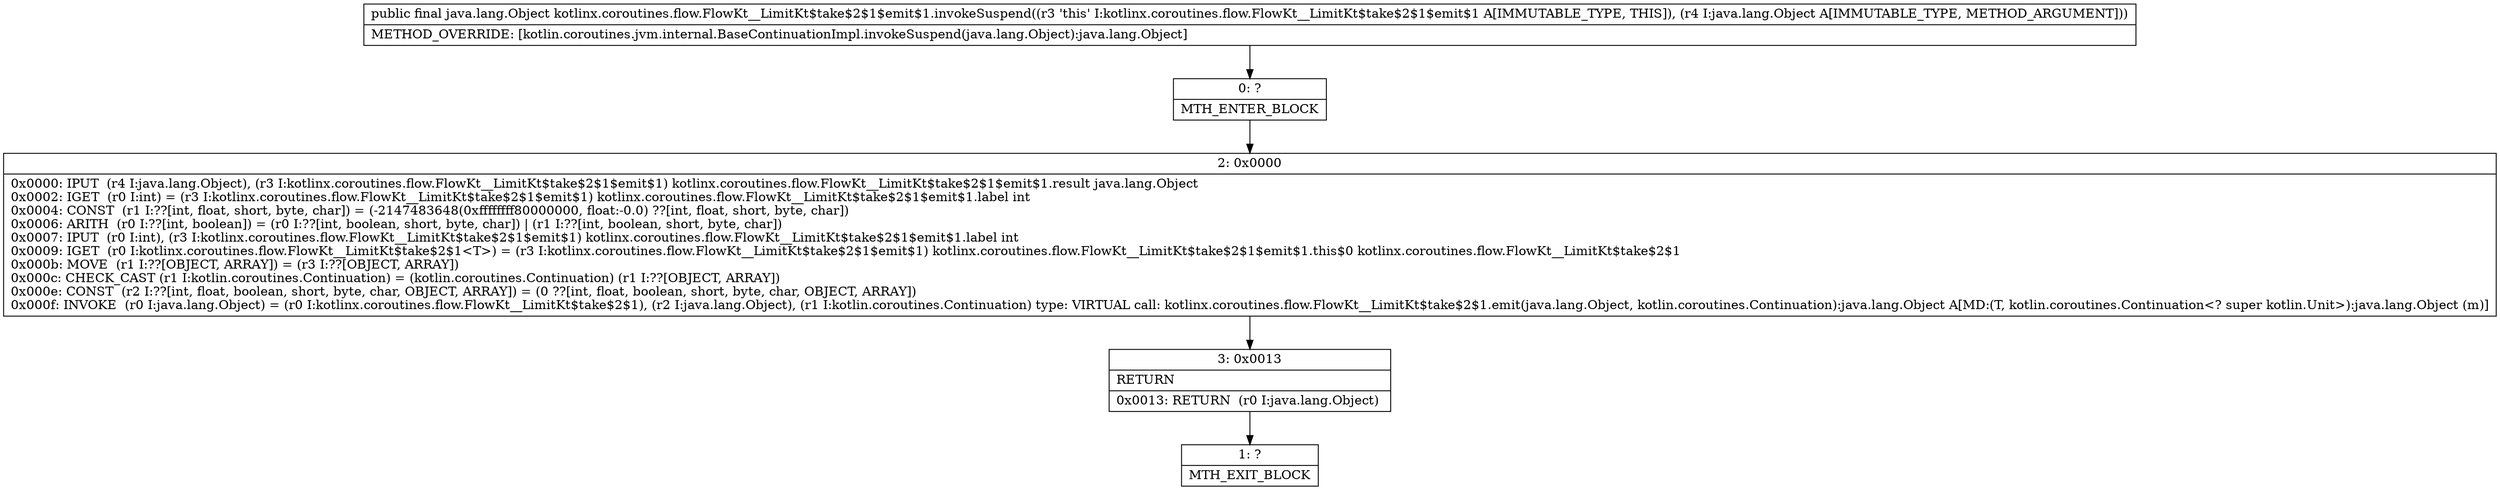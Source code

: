 digraph "CFG forkotlinx.coroutines.flow.FlowKt__LimitKt$take$2$1$emit$1.invokeSuspend(Ljava\/lang\/Object;)Ljava\/lang\/Object;" {
Node_0 [shape=record,label="{0\:\ ?|MTH_ENTER_BLOCK\l}"];
Node_2 [shape=record,label="{2\:\ 0x0000|0x0000: IPUT  (r4 I:java.lang.Object), (r3 I:kotlinx.coroutines.flow.FlowKt__LimitKt$take$2$1$emit$1) kotlinx.coroutines.flow.FlowKt__LimitKt$take$2$1$emit$1.result java.lang.Object \l0x0002: IGET  (r0 I:int) = (r3 I:kotlinx.coroutines.flow.FlowKt__LimitKt$take$2$1$emit$1) kotlinx.coroutines.flow.FlowKt__LimitKt$take$2$1$emit$1.label int \l0x0004: CONST  (r1 I:??[int, float, short, byte, char]) = (\-2147483648(0xffffffff80000000, float:\-0.0) ??[int, float, short, byte, char]) \l0x0006: ARITH  (r0 I:??[int, boolean]) = (r0 I:??[int, boolean, short, byte, char]) \| (r1 I:??[int, boolean, short, byte, char]) \l0x0007: IPUT  (r0 I:int), (r3 I:kotlinx.coroutines.flow.FlowKt__LimitKt$take$2$1$emit$1) kotlinx.coroutines.flow.FlowKt__LimitKt$take$2$1$emit$1.label int \l0x0009: IGET  (r0 I:kotlinx.coroutines.flow.FlowKt__LimitKt$take$2$1\<T\>) = (r3 I:kotlinx.coroutines.flow.FlowKt__LimitKt$take$2$1$emit$1) kotlinx.coroutines.flow.FlowKt__LimitKt$take$2$1$emit$1.this$0 kotlinx.coroutines.flow.FlowKt__LimitKt$take$2$1 \l0x000b: MOVE  (r1 I:??[OBJECT, ARRAY]) = (r3 I:??[OBJECT, ARRAY]) \l0x000c: CHECK_CAST (r1 I:kotlin.coroutines.Continuation) = (kotlin.coroutines.Continuation) (r1 I:??[OBJECT, ARRAY]) \l0x000e: CONST  (r2 I:??[int, float, boolean, short, byte, char, OBJECT, ARRAY]) = (0 ??[int, float, boolean, short, byte, char, OBJECT, ARRAY]) \l0x000f: INVOKE  (r0 I:java.lang.Object) = (r0 I:kotlinx.coroutines.flow.FlowKt__LimitKt$take$2$1), (r2 I:java.lang.Object), (r1 I:kotlin.coroutines.Continuation) type: VIRTUAL call: kotlinx.coroutines.flow.FlowKt__LimitKt$take$2$1.emit(java.lang.Object, kotlin.coroutines.Continuation):java.lang.Object A[MD:(T, kotlin.coroutines.Continuation\<? super kotlin.Unit\>):java.lang.Object (m)]\l}"];
Node_3 [shape=record,label="{3\:\ 0x0013|RETURN\l|0x0013: RETURN  (r0 I:java.lang.Object) \l}"];
Node_1 [shape=record,label="{1\:\ ?|MTH_EXIT_BLOCK\l}"];
MethodNode[shape=record,label="{public final java.lang.Object kotlinx.coroutines.flow.FlowKt__LimitKt$take$2$1$emit$1.invokeSuspend((r3 'this' I:kotlinx.coroutines.flow.FlowKt__LimitKt$take$2$1$emit$1 A[IMMUTABLE_TYPE, THIS]), (r4 I:java.lang.Object A[IMMUTABLE_TYPE, METHOD_ARGUMENT]))  | METHOD_OVERRIDE: [kotlin.coroutines.jvm.internal.BaseContinuationImpl.invokeSuspend(java.lang.Object):java.lang.Object]\l}"];
MethodNode -> Node_0;Node_0 -> Node_2;
Node_2 -> Node_3;
Node_3 -> Node_1;
}

